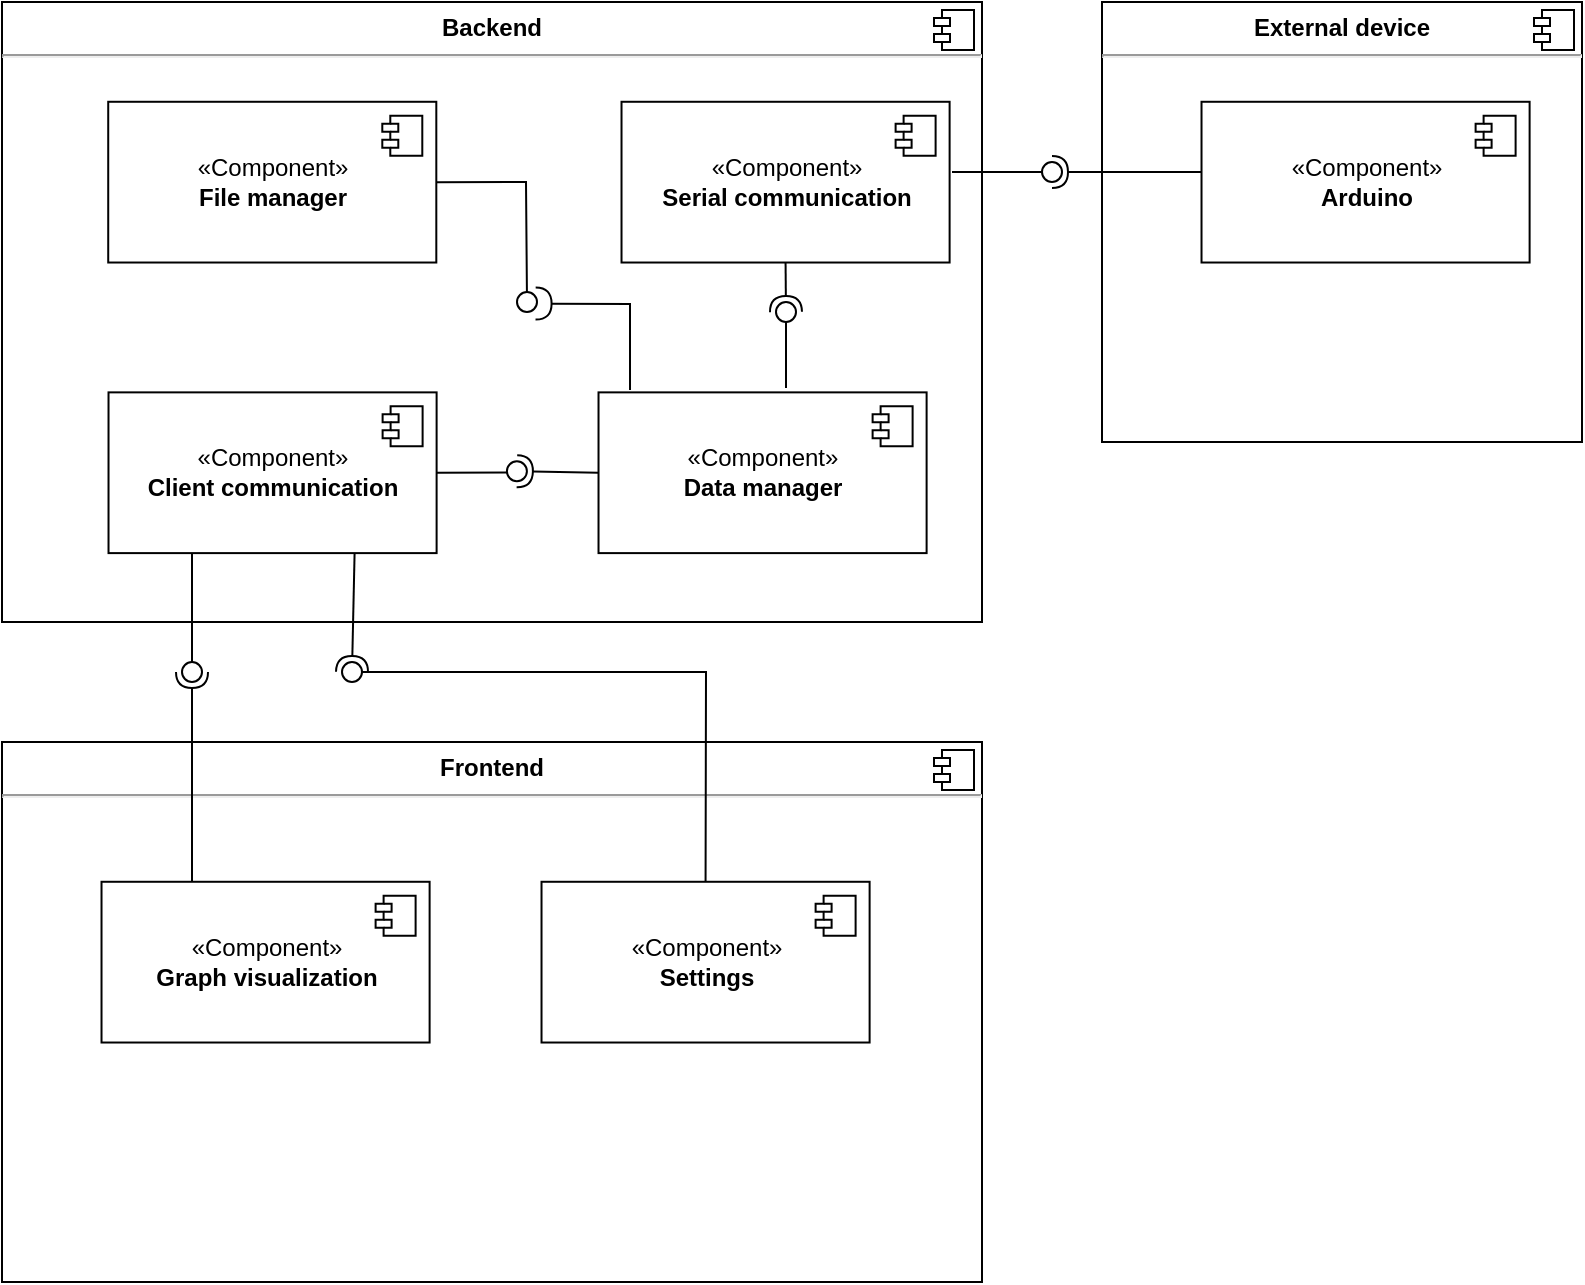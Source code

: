 <mxfile version="12.2.2" type="device" pages="1"><diagram id="So3soDGBK60JmSEalpUp" name="Page-1"><mxGraphModel dx="1024" dy="526" grid="1" gridSize="10" guides="1" tooltips="1" connect="1" arrows="1" fold="1" page="1" pageScale="1" pageWidth="827" pageHeight="1169" math="0" shadow="0"><root><mxCell id="0"/><mxCell id="1" parent="0"/><mxCell id="aotx-AvjPLz3SJe2H8gY-1" value="&lt;p style=&quot;margin: 0px ; margin-top: 6px ; text-align: center&quot;&gt;&lt;b&gt;Backend&lt;/b&gt;&lt;/p&gt;&lt;hr&gt;&lt;p style=&quot;margin: 0px ; margin-left: 8px&quot;&gt;&lt;br&gt;&lt;/p&gt;" style="align=left;overflow=fill;html=1;" vertex="1" parent="1"><mxGeometry x="20" y="20" width="490" height="310" as="geometry"/></mxCell><mxCell id="aotx-AvjPLz3SJe2H8gY-2" value="" style="shape=component;jettyWidth=8;jettyHeight=4;" vertex="1" parent="aotx-AvjPLz3SJe2H8gY-1"><mxGeometry x="1" width="20" height="20" relative="1" as="geometry"><mxPoint x="-24" y="4" as="offset"/></mxGeometry></mxCell><mxCell id="aotx-AvjPLz3SJe2H8gY-3" value="«Component»&lt;br&gt;&lt;b&gt;Serial communication&lt;/b&gt;" style="html=1;" vertex="1" parent="aotx-AvjPLz3SJe2H8gY-1"><mxGeometry x="309.761" y="49.889" width="164.043" height="80.37" as="geometry"/></mxCell><mxCell id="aotx-AvjPLz3SJe2H8gY-4" value="" style="shape=component;jettyWidth=8;jettyHeight=4;" vertex="1" parent="aotx-AvjPLz3SJe2H8gY-3"><mxGeometry x="1" width="20" height="20" relative="1" as="geometry"><mxPoint x="-27" y="7" as="offset"/></mxGeometry></mxCell><mxCell id="aotx-AvjPLz3SJe2H8gY-9" value="«Component»&lt;br&gt;&lt;b&gt;Data manager&lt;/b&gt;" style="html=1;" vertex="1" parent="aotx-AvjPLz3SJe2H8gY-1"><mxGeometry x="298.261" y="195.185" width="164.043" height="80.37" as="geometry"/></mxCell><mxCell id="aotx-AvjPLz3SJe2H8gY-10" value="" style="shape=component;jettyWidth=8;jettyHeight=4;" vertex="1" parent="aotx-AvjPLz3SJe2H8gY-9"><mxGeometry x="1" width="20" height="20" relative="1" as="geometry"><mxPoint x="-27" y="7" as="offset"/></mxGeometry></mxCell><mxCell id="aotx-AvjPLz3SJe2H8gY-11" value="«Component»&lt;br&gt;&lt;b&gt;Client communication&lt;/b&gt;" style="html=1;" vertex="1" parent="aotx-AvjPLz3SJe2H8gY-1"><mxGeometry x="53.261" y="195.185" width="164.043" height="80.37" as="geometry"/></mxCell><mxCell id="aotx-AvjPLz3SJe2H8gY-12" value="" style="shape=component;jettyWidth=8;jettyHeight=4;" vertex="1" parent="aotx-AvjPLz3SJe2H8gY-11"><mxGeometry x="1" width="20" height="20" relative="1" as="geometry"><mxPoint x="-27" y="7" as="offset"/></mxGeometry></mxCell><mxCell id="aotx-AvjPLz3SJe2H8gY-13" value="«Component»&lt;br&gt;&lt;b&gt;File manager&lt;/b&gt;" style="html=1;" vertex="1" parent="aotx-AvjPLz3SJe2H8gY-1"><mxGeometry x="53.109" y="49.889" width="164.043" height="80.37" as="geometry"/></mxCell><mxCell id="aotx-AvjPLz3SJe2H8gY-14" value="" style="shape=component;jettyWidth=8;jettyHeight=4;" vertex="1" parent="aotx-AvjPLz3SJe2H8gY-13"><mxGeometry x="1" width="20" height="20" relative="1" as="geometry"><mxPoint x="-27" y="7" as="offset"/></mxGeometry></mxCell><mxCell id="aotx-AvjPLz3SJe2H8gY-18" value="" style="rounded=0;orthogonalLoop=1;jettySize=auto;html=1;endArrow=none;endFill=0;exitX=1;exitY=0.5;exitDx=0;exitDy=0;entryX=0.06;entryY=0.56;entryDx=0;entryDy=0;entryPerimeter=0;" edge="1" target="aotx-AvjPLz3SJe2H8gY-20" parent="aotx-AvjPLz3SJe2H8gY-1" source="aotx-AvjPLz3SJe2H8gY-11"><mxGeometry relative="1" as="geometry"><mxPoint x="234.348" y="241.111" as="sourcePoint"/><mxPoint x="266.304" y="239.963" as="targetPoint"/></mxGeometry></mxCell><mxCell id="aotx-AvjPLz3SJe2H8gY-19" value="" style="rounded=0;orthogonalLoop=1;jettySize=auto;html=1;endArrow=halfCircle;endFill=0;entryX=0.5;entryY=0.5;entryDx=0;entryDy=0;endSize=6;strokeWidth=1;exitX=0;exitY=0.5;exitDx=0;exitDy=0;" edge="1" target="aotx-AvjPLz3SJe2H8gY-20" parent="aotx-AvjPLz3SJe2H8gY-1" source="aotx-AvjPLz3SJe2H8gY-9"><mxGeometry relative="1" as="geometry"><mxPoint x="276.957" y="241.111" as="sourcePoint"/></mxGeometry></mxCell><mxCell id="aotx-AvjPLz3SJe2H8gY-20" value="" style="ellipse;whiteSpace=wrap;html=1;fontFamily=Helvetica;fontSize=12;fontColor=#000000;align=center;strokeColor=#000000;fillColor=#ffffff;points=[];aspect=fixed;resizable=0;" vertex="1" parent="aotx-AvjPLz3SJe2H8gY-1"><mxGeometry x="252.457" y="229.63" width="10" height="10" as="geometry"/></mxCell><mxCell id="aotx-AvjPLz3SJe2H8gY-23" value="" style="rounded=0;orthogonalLoop=1;jettySize=auto;html=1;endArrow=none;endFill=0;" edge="1" target="aotx-AvjPLz3SJe2H8gY-25" parent="aotx-AvjPLz3SJe2H8gY-1"><mxGeometry relative="1" as="geometry"><mxPoint x="392" y="193" as="sourcePoint"/><mxPoint x="370" y="160" as="targetPoint"/></mxGeometry></mxCell><mxCell id="aotx-AvjPLz3SJe2H8gY-24" value="" style="rounded=0;orthogonalLoop=1;jettySize=auto;html=1;endArrow=halfCircle;endFill=0;entryX=0.5;entryY=0.5;entryDx=0;entryDy=0;endSize=6;strokeWidth=1;exitX=0.5;exitY=1;exitDx=0;exitDy=0;" edge="1" target="aotx-AvjPLz3SJe2H8gY-25" parent="aotx-AvjPLz3SJe2H8gY-1" source="aotx-AvjPLz3SJe2H8gY-3"><mxGeometry relative="1" as="geometry"><mxPoint x="393" y="155" as="sourcePoint"/></mxGeometry></mxCell><mxCell id="aotx-AvjPLz3SJe2H8gY-25" value="" style="ellipse;whiteSpace=wrap;html=1;fontFamily=Helvetica;fontSize=12;fontColor=#000000;align=center;strokeColor=#000000;fillColor=#ffffff;points=[];aspect=fixed;resizable=0;" vertex="1" parent="aotx-AvjPLz3SJe2H8gY-1"><mxGeometry x="387" y="150" width="10" height="10" as="geometry"/></mxCell><mxCell id="aotx-AvjPLz3SJe2H8gY-26" value="" style="rounded=0;orthogonalLoop=1;jettySize=auto;html=1;endArrow=none;endFill=0;exitX=1;exitY=0.5;exitDx=0;exitDy=0;" edge="1" target="aotx-AvjPLz3SJe2H8gY-28" parent="aotx-AvjPLz3SJe2H8gY-1" source="aotx-AvjPLz3SJe2H8gY-13"><mxGeometry relative="1" as="geometry"><mxPoint x="243" y="125" as="sourcePoint"/><mxPoint x="259" y="122" as="targetPoint"/><Array as="points"><mxPoint x="262" y="90"/></Array></mxGeometry></mxCell><mxCell id="aotx-AvjPLz3SJe2H8gY-27" value="" style="rounded=0;orthogonalLoop=1;jettySize=auto;html=1;endArrow=halfCircle;endFill=0;endSize=6;strokeWidth=1;exitX=0.096;exitY=-0.015;exitDx=0;exitDy=0;exitPerimeter=0;entryX=0.93;entryY=0.58;entryDx=0;entryDy=0;entryPerimeter=0;" edge="1" target="aotx-AvjPLz3SJe2H8gY-28" parent="aotx-AvjPLz3SJe2H8gY-1" source="aotx-AvjPLz3SJe2H8gY-9"><mxGeometry relative="1" as="geometry"><mxPoint x="283" y="125" as="sourcePoint"/><mxPoint x="263" y="160" as="targetPoint"/><Array as="points"><mxPoint x="314" y="151"/></Array></mxGeometry></mxCell><mxCell id="aotx-AvjPLz3SJe2H8gY-28" value="" style="ellipse;whiteSpace=wrap;html=1;fontFamily=Helvetica;fontSize=12;fontColor=#000000;align=center;strokeColor=#000000;fillColor=#ffffff;points=[];aspect=fixed;resizable=0;" vertex="1" parent="aotx-AvjPLz3SJe2H8gY-1"><mxGeometry x="257.5" y="145" width="10" height="10" as="geometry"/></mxCell><mxCell id="aotx-AvjPLz3SJe2H8gY-29" value="&lt;p style=&quot;margin: 0px ; margin-top: 6px ; text-align: center&quot;&gt;&lt;b&gt;External device&lt;/b&gt;&lt;/p&gt;&lt;hr&gt;&lt;p style=&quot;margin: 0px ; margin-left: 8px&quot;&gt;&lt;br&gt;&lt;/p&gt;" style="align=left;overflow=fill;html=1;" vertex="1" parent="1"><mxGeometry x="570" y="20" width="240" height="220" as="geometry"/></mxCell><mxCell id="aotx-AvjPLz3SJe2H8gY-30" value="" style="shape=component;jettyWidth=8;jettyHeight=4;" vertex="1" parent="aotx-AvjPLz3SJe2H8gY-29"><mxGeometry x="1" width="20" height="20" relative="1" as="geometry"><mxPoint x="-24" y="4" as="offset"/></mxGeometry></mxCell><mxCell id="aotx-AvjPLz3SJe2H8gY-31" value="«Component»&lt;br&gt;&lt;b&gt;Arduino&lt;/b&gt;" style="html=1;" vertex="1" parent="aotx-AvjPLz3SJe2H8gY-29"><mxGeometry x="49.761" y="49.889" width="164.043" height="80.37" as="geometry"/></mxCell><mxCell id="aotx-AvjPLz3SJe2H8gY-32" value="" style="shape=component;jettyWidth=8;jettyHeight=4;" vertex="1" parent="aotx-AvjPLz3SJe2H8gY-31"><mxGeometry x="1" width="20" height="20" relative="1" as="geometry"><mxPoint x="-27" y="7" as="offset"/></mxGeometry></mxCell><mxCell id="aotx-AvjPLz3SJe2H8gY-33" value="" style="rounded=0;orthogonalLoop=1;jettySize=auto;html=1;endArrow=none;endFill=0;" edge="1" target="aotx-AvjPLz3SJe2H8gY-35" parent="1"><mxGeometry relative="1" as="geometry"><mxPoint x="495" y="105" as="sourcePoint"/></mxGeometry></mxCell><mxCell id="aotx-AvjPLz3SJe2H8gY-34" value="" style="rounded=0;orthogonalLoop=1;jettySize=auto;html=1;endArrow=halfCircle;endFill=0;entryX=0.5;entryY=0.5;entryDx=0;entryDy=0;endSize=6;strokeWidth=1;" edge="1" target="aotx-AvjPLz3SJe2H8gY-35" parent="1"><mxGeometry relative="1" as="geometry"><mxPoint x="620" y="105" as="sourcePoint"/></mxGeometry></mxCell><mxCell id="aotx-AvjPLz3SJe2H8gY-35" value="" style="ellipse;whiteSpace=wrap;html=1;fontFamily=Helvetica;fontSize=12;fontColor=#000000;align=center;strokeColor=#000000;fillColor=#ffffff;points=[];aspect=fixed;resizable=0;" vertex="1" parent="1"><mxGeometry x="540" y="100" width="10" height="10" as="geometry"/></mxCell><mxCell id="aotx-AvjPLz3SJe2H8gY-36" value="&lt;p style=&quot;margin: 0px ; margin-top: 6px ; text-align: center&quot;&gt;&lt;b&gt;Frontend&lt;/b&gt;&lt;/p&gt;&lt;hr&gt;&lt;p style=&quot;margin: 0px ; margin-left: 8px&quot;&gt;&lt;br&gt;&lt;/p&gt;" style="align=left;overflow=fill;html=1;" vertex="1" parent="1"><mxGeometry x="20" y="390" width="490" height="270" as="geometry"/></mxCell><mxCell id="aotx-AvjPLz3SJe2H8gY-37" value="" style="shape=component;jettyWidth=8;jettyHeight=4;" vertex="1" parent="aotx-AvjPLz3SJe2H8gY-36"><mxGeometry x="1" width="20" height="20" relative="1" as="geometry"><mxPoint x="-24" y="4" as="offset"/></mxGeometry></mxCell><mxCell id="aotx-AvjPLz3SJe2H8gY-38" value="«Component»&lt;br&gt;&lt;b&gt;Graph visualization&lt;/b&gt;" style="html=1;" vertex="1" parent="aotx-AvjPLz3SJe2H8gY-36"><mxGeometry x="49.761" y="69.889" width="164.043" height="80.37" as="geometry"/></mxCell><mxCell id="aotx-AvjPLz3SJe2H8gY-39" value="" style="shape=component;jettyWidth=8;jettyHeight=4;" vertex="1" parent="aotx-AvjPLz3SJe2H8gY-38"><mxGeometry x="1" width="20" height="20" relative="1" as="geometry"><mxPoint x="-27" y="7" as="offset"/></mxGeometry></mxCell><mxCell id="aotx-AvjPLz3SJe2H8gY-40" value="«Component»&lt;br&gt;&lt;b&gt;Settings&lt;/b&gt;" style="html=1;" vertex="1" parent="aotx-AvjPLz3SJe2H8gY-36"><mxGeometry x="269.761" y="69.889" width="164.043" height="80.37" as="geometry"/></mxCell><mxCell id="aotx-AvjPLz3SJe2H8gY-41" value="" style="shape=component;jettyWidth=8;jettyHeight=4;" vertex="1" parent="aotx-AvjPLz3SJe2H8gY-40"><mxGeometry x="1" width="20" height="20" relative="1" as="geometry"><mxPoint x="-27" y="7" as="offset"/></mxGeometry></mxCell><mxCell id="aotx-AvjPLz3SJe2H8gY-42" value="" style="rounded=0;orthogonalLoop=1;jettySize=auto;html=1;endArrow=none;endFill=0;exitX=0.5;exitY=0;exitDx=0;exitDy=0;" edge="1" target="aotx-AvjPLz3SJe2H8gY-44" parent="1" source="aotx-AvjPLz3SJe2H8gY-40"><mxGeometry relative="1" as="geometry"><mxPoint x="234" y="355" as="sourcePoint"/><Array as="points"><mxPoint x="372" y="355"/></Array></mxGeometry></mxCell><mxCell id="aotx-AvjPLz3SJe2H8gY-43" value="" style="rounded=0;orthogonalLoop=1;jettySize=auto;html=1;endArrow=halfCircle;endFill=0;entryX=0.5;entryY=0.5;entryDx=0;entryDy=0;endSize=6;strokeWidth=1;exitX=0.75;exitY=1;exitDx=0;exitDy=0;" edge="1" target="aotx-AvjPLz3SJe2H8gY-44" parent="1" source="aotx-AvjPLz3SJe2H8gY-11"><mxGeometry relative="1" as="geometry"><mxPoint x="274" y="355" as="sourcePoint"/></mxGeometry></mxCell><mxCell id="aotx-AvjPLz3SJe2H8gY-44" value="" style="ellipse;whiteSpace=wrap;html=1;fontFamily=Helvetica;fontSize=12;fontColor=#000000;align=center;strokeColor=#000000;fillColor=#ffffff;points=[];aspect=fixed;resizable=0;" vertex="1" parent="1"><mxGeometry x="190" y="350" width="10" height="10" as="geometry"/></mxCell><mxCell id="aotx-AvjPLz3SJe2H8gY-45" value="" style="rounded=0;orthogonalLoop=1;jettySize=auto;html=1;endArrow=none;endFill=0;" edge="1" target="aotx-AvjPLz3SJe2H8gY-47" parent="1"><mxGeometry relative="1" as="geometry"><mxPoint x="115" y="296" as="sourcePoint"/></mxGeometry></mxCell><mxCell id="aotx-AvjPLz3SJe2H8gY-46" value="" style="rounded=0;orthogonalLoop=1;jettySize=auto;html=1;endArrow=halfCircle;endFill=0;entryX=0.5;entryY=0.5;entryDx=0;entryDy=0;endSize=6;strokeWidth=1;" edge="1" target="aotx-AvjPLz3SJe2H8gY-47" parent="1"><mxGeometry relative="1" as="geometry"><mxPoint x="115" y="460" as="sourcePoint"/></mxGeometry></mxCell><mxCell id="aotx-AvjPLz3SJe2H8gY-47" value="" style="ellipse;whiteSpace=wrap;html=1;fontFamily=Helvetica;fontSize=12;fontColor=#000000;align=center;strokeColor=#000000;fillColor=#ffffff;points=[];aspect=fixed;resizable=0;" vertex="1" parent="1"><mxGeometry x="110" y="350" width="10" height="10" as="geometry"/></mxCell></root></mxGraphModel></diagram></mxfile>